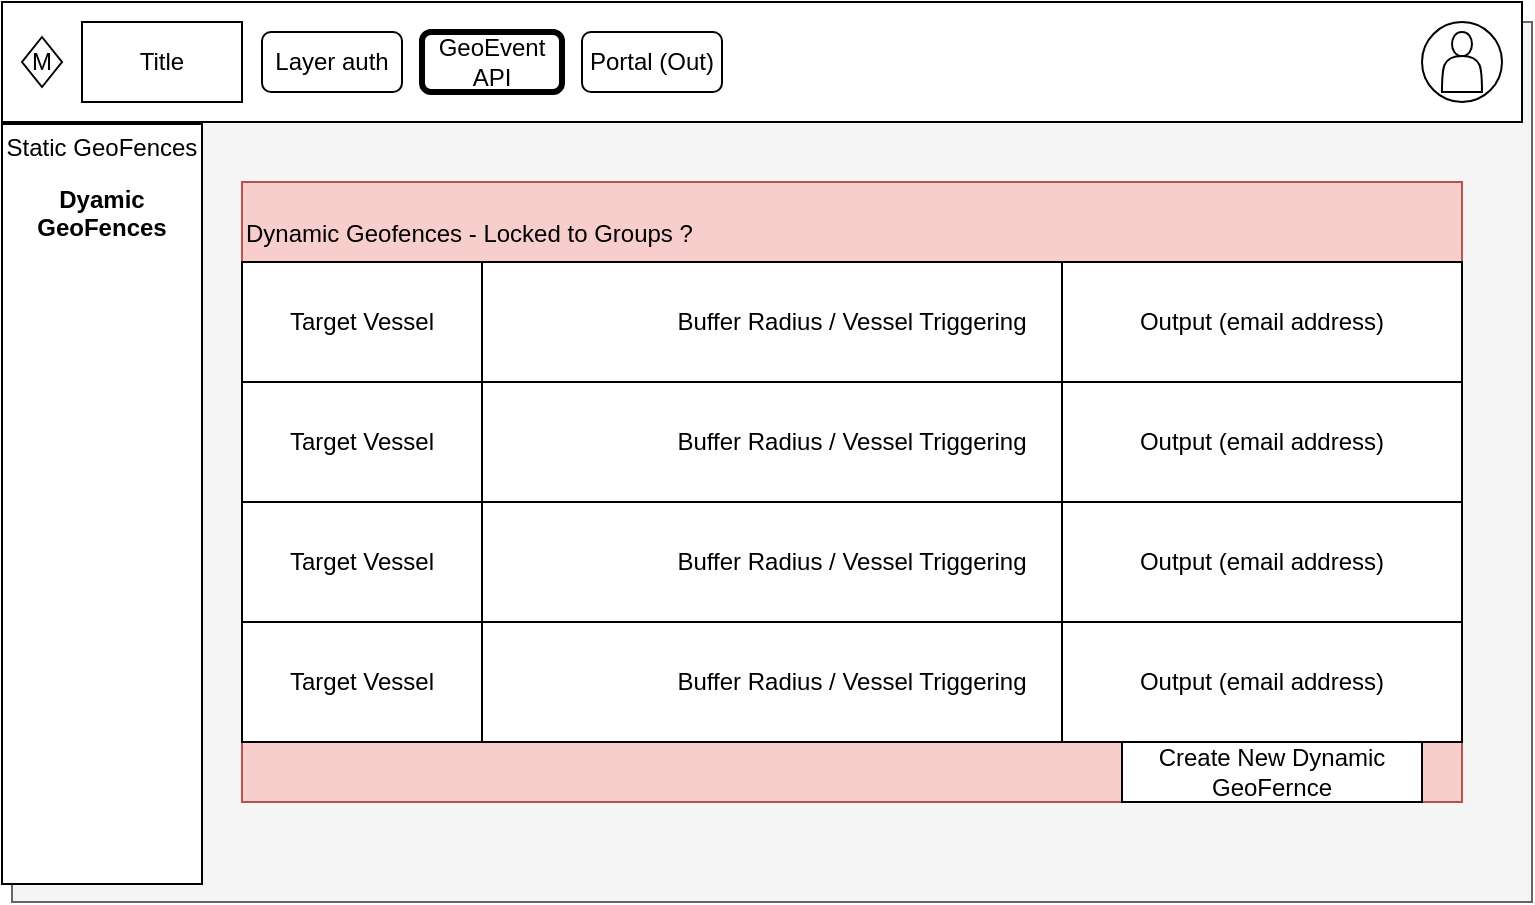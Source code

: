 <mxfile version="13.9.2" type="device"><diagram id="pVhanqgQSC5mQvHz0kqK" name="Page-1"><mxGraphModel dx="1038" dy="531" grid="1" gridSize="10" guides="1" tooltips="1" connect="1" arrows="1" fold="1" page="1" pageScale="1" pageWidth="850" pageHeight="1100" math="0" shadow="0"><root><mxCell id="0"/><mxCell id="1" parent="0"/><mxCell id="Ghu-CK-6HLSKG89OT5UD-14" value="" style="rounded=0;whiteSpace=wrap;html=1;fillColor=#f5f5f5;strokeColor=#666666;fontColor=#333333;" vertex="1" parent="1"><mxGeometry x="45" y="50" width="760" height="440" as="geometry"/></mxCell><mxCell id="Ghu-CK-6HLSKG89OT5UD-2" value="" style="rounded=0;whiteSpace=wrap;html=1;" vertex="1" parent="1"><mxGeometry x="40" y="40" width="760" height="60" as="geometry"/></mxCell><mxCell id="Ghu-CK-6HLSKG89OT5UD-3" value="" style="ellipse;whiteSpace=wrap;html=1;aspect=fixed;" vertex="1" parent="1"><mxGeometry x="750" y="50" width="40" height="40" as="geometry"/></mxCell><mxCell id="Ghu-CK-6HLSKG89OT5UD-4" value="" style="shape=actor;whiteSpace=wrap;html=1;" vertex="1" parent="1"><mxGeometry x="760" y="55" width="20" height="30" as="geometry"/></mxCell><mxCell id="Ghu-CK-6HLSKG89OT5UD-8" value="M" style="rhombus;whiteSpace=wrap;html=1;" vertex="1" parent="1"><mxGeometry x="50" y="57.5" width="20" height="25" as="geometry"/></mxCell><mxCell id="Ghu-CK-6HLSKG89OT5UD-9" value="Title" style="rounded=0;whiteSpace=wrap;html=1;" vertex="1" parent="1"><mxGeometry x="80" y="50" width="80" height="40" as="geometry"/></mxCell><mxCell id="Ghu-CK-6HLSKG89OT5UD-10" value="Layer auth" style="rounded=1;whiteSpace=wrap;html=1;strokeWidth=1;" vertex="1" parent="1"><mxGeometry x="170" y="55" width="70" height="30" as="geometry"/></mxCell><mxCell id="Ghu-CK-6HLSKG89OT5UD-11" value="GeoEvent API" style="rounded=1;whiteSpace=wrap;html=1;strokeWidth=3;" vertex="1" parent="1"><mxGeometry x="250" y="55" width="70" height="30" as="geometry"/></mxCell><mxCell id="Ghu-CK-6HLSKG89OT5UD-12" value="Portal (Out)" style="rounded=1;whiteSpace=wrap;html=1;" vertex="1" parent="1"><mxGeometry x="330" y="55" width="70" height="30" as="geometry"/></mxCell><mxCell id="Ghu-CK-6HLSKG89OT5UD-13" value="&lt;p style=&quot;line-height: 120%&quot;&gt;Static GeoFences&lt;/p&gt;&lt;p style=&quot;line-height: 120%&quot;&gt;&lt;b&gt;Dyamic&lt;/b&gt; &lt;b&gt;GeoFences&lt;/b&gt;&lt;br&gt;&lt;br&gt;&lt;br&gt;&lt;br&gt;&lt;br&gt;&lt;br&gt;&lt;br&gt;&lt;br&gt;&lt;br&gt;&lt;br&gt;&lt;br&gt;&lt;br&gt;&lt;br&gt;&lt;br&gt;&lt;br&gt;&lt;br&gt;&lt;br&gt;&lt;br&gt;&lt;br&gt;&lt;br&gt;&lt;br&gt;&lt;br&gt;&lt;br&gt;&lt;/p&gt;" style="rounded=0;whiteSpace=wrap;html=1;" vertex="1" parent="1"><mxGeometry x="40" y="101" width="100" height="380" as="geometry"/></mxCell><mxCell id="Ghu-CK-6HLSKG89OT5UD-16" value="Dynamic Geofences - Locked to Groups ?&lt;br&gt;&lt;br&gt;&lt;br&gt;&lt;br&gt;&lt;br&gt;&lt;br&gt;&lt;br&gt;&lt;br&gt;&lt;br&gt;&lt;br&gt;&lt;br&gt;&lt;br&gt;&lt;br&gt;&lt;br&gt;&lt;br&gt;&lt;br&gt;&lt;br&gt;&lt;br&gt;&lt;br&gt;" style="rounded=0;whiteSpace=wrap;html=1;fillColor=#f8cecc;strokeColor=#b85450;align=left;" vertex="1" parent="1"><mxGeometry x="160" y="130" width="610" height="310" as="geometry"/></mxCell><mxCell id="Ghu-CK-6HLSKG89OT5UD-33" value="Buffer Radius / Vessel Triggering" style="rounded=0;whiteSpace=wrap;html=1;strokeWidth=1;" vertex="1" parent="1"><mxGeometry x="160" y="170" width="610" height="60" as="geometry"/></mxCell><mxCell id="Ghu-CK-6HLSKG89OT5UD-34" value="Target Vessel" style="rounded=0;whiteSpace=wrap;html=1;strokeWidth=1;" vertex="1" parent="1"><mxGeometry x="160" y="170" width="120" height="60" as="geometry"/></mxCell><mxCell id="Ghu-CK-6HLSKG89OT5UD-35" value="Output (email address)" style="rounded=0;whiteSpace=wrap;html=1;strokeWidth=1;" vertex="1" parent="1"><mxGeometry x="570" y="170" width="200" height="60" as="geometry"/></mxCell><mxCell id="Ghu-CK-6HLSKG89OT5UD-46" value="Buffer Radius / Vessel Triggering" style="rounded=0;whiteSpace=wrap;html=1;strokeWidth=1;" vertex="1" parent="1"><mxGeometry x="160" y="230" width="610" height="60" as="geometry"/></mxCell><mxCell id="Ghu-CK-6HLSKG89OT5UD-47" value="Target Vessel" style="rounded=0;whiteSpace=wrap;html=1;strokeWidth=1;" vertex="1" parent="1"><mxGeometry x="160" y="230" width="120" height="60" as="geometry"/></mxCell><mxCell id="Ghu-CK-6HLSKG89OT5UD-48" value="Output (email address)" style="rounded=0;whiteSpace=wrap;html=1;strokeWidth=1;" vertex="1" parent="1"><mxGeometry x="570" y="230" width="200" height="60" as="geometry"/></mxCell><mxCell id="Ghu-CK-6HLSKG89OT5UD-49" value="Buffer Radius / Vessel Triggering" style="rounded=0;whiteSpace=wrap;html=1;strokeWidth=1;" vertex="1" parent="1"><mxGeometry x="160" y="290" width="610" height="60" as="geometry"/></mxCell><mxCell id="Ghu-CK-6HLSKG89OT5UD-50" value="Target Vessel" style="rounded=0;whiteSpace=wrap;html=1;strokeWidth=1;" vertex="1" parent="1"><mxGeometry x="160" y="290" width="120" height="60" as="geometry"/></mxCell><mxCell id="Ghu-CK-6HLSKG89OT5UD-51" value="Output (email address)" style="rounded=0;whiteSpace=wrap;html=1;strokeWidth=1;" vertex="1" parent="1"><mxGeometry x="570" y="290" width="200" height="60" as="geometry"/></mxCell><mxCell id="Ghu-CK-6HLSKG89OT5UD-52" value="Buffer Radius / Vessel Triggering" style="rounded=0;whiteSpace=wrap;html=1;strokeWidth=1;" vertex="1" parent="1"><mxGeometry x="160" y="350" width="610" height="60" as="geometry"/></mxCell><mxCell id="Ghu-CK-6HLSKG89OT5UD-53" value="Target Vessel" style="rounded=0;whiteSpace=wrap;html=1;strokeWidth=1;" vertex="1" parent="1"><mxGeometry x="160" y="350" width="120" height="60" as="geometry"/></mxCell><mxCell id="Ghu-CK-6HLSKG89OT5UD-54" value="Output (email address)" style="rounded=0;whiteSpace=wrap;html=1;strokeWidth=1;" vertex="1" parent="1"><mxGeometry x="570" y="350" width="200" height="60" as="geometry"/></mxCell><mxCell id="Ghu-CK-6HLSKG89OT5UD-55" value="Create New Dynamic GeoFernce" style="rounded=0;whiteSpace=wrap;html=1;strokeWidth=1;" vertex="1" parent="1"><mxGeometry x="600" y="410" width="150" height="30" as="geometry"/></mxCell></root></mxGraphModel></diagram></mxfile>